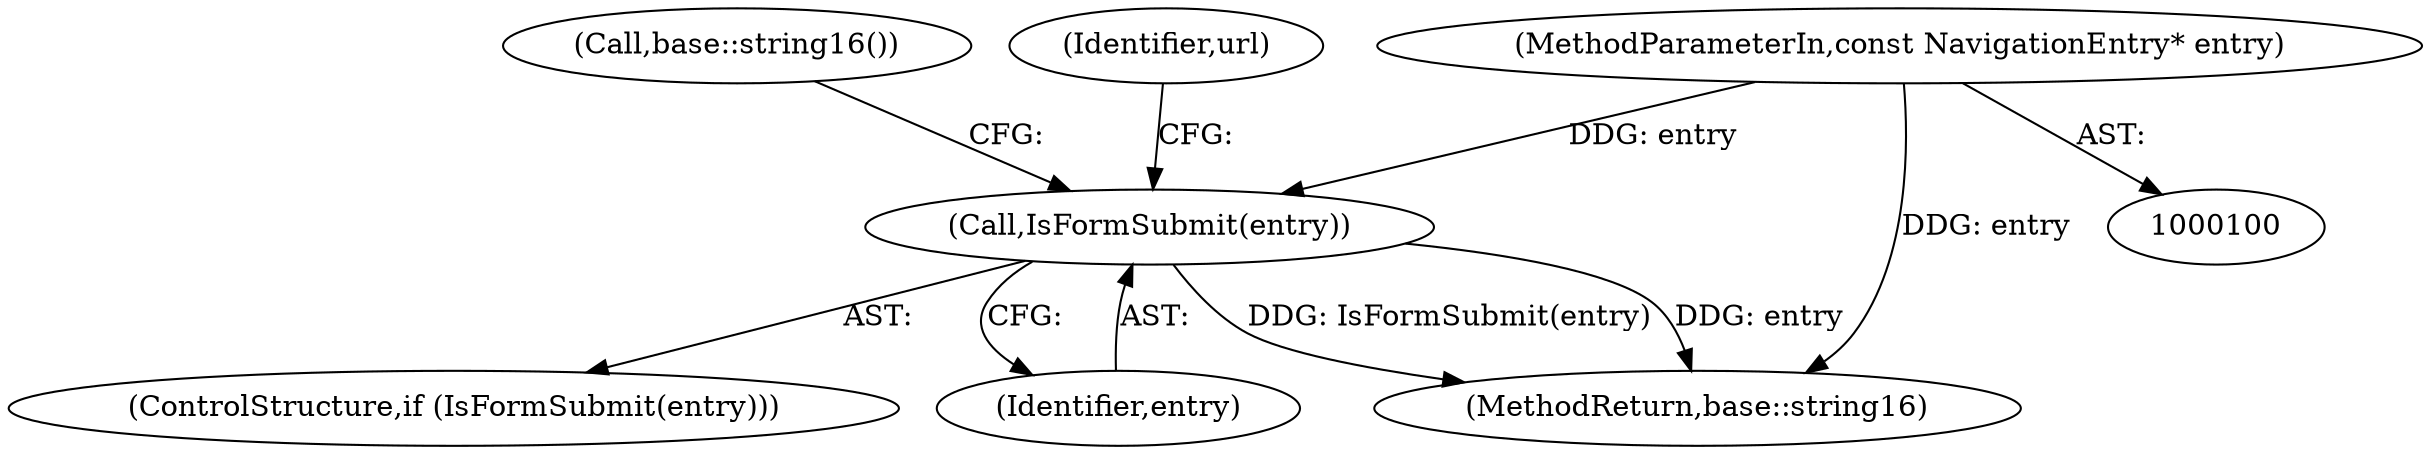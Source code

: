digraph "0_Chrome_3454ed7b88318dcd4539c6e1a50d27b0ca535686@pointer" {
"1000105" [label="(Call,IsFormSubmit(entry))"];
"1000101" [label="(MethodParameterIn,const NavigationEntry* entry)"];
"1000108" [label="(Call,base::string16())"];
"1000111" [label="(Identifier,url)"];
"1000104" [label="(ControlStructure,if (IsFormSubmit(entry)))"];
"1000106" [label="(Identifier,entry)"];
"1000105" [label="(Call,IsFormSubmit(entry))"];
"1000139" [label="(MethodReturn,base::string16)"];
"1000101" [label="(MethodParameterIn,const NavigationEntry* entry)"];
"1000105" -> "1000104"  [label="AST: "];
"1000105" -> "1000106"  [label="CFG: "];
"1000106" -> "1000105"  [label="AST: "];
"1000108" -> "1000105"  [label="CFG: "];
"1000111" -> "1000105"  [label="CFG: "];
"1000105" -> "1000139"  [label="DDG: IsFormSubmit(entry)"];
"1000105" -> "1000139"  [label="DDG: entry"];
"1000101" -> "1000105"  [label="DDG: entry"];
"1000101" -> "1000100"  [label="AST: "];
"1000101" -> "1000139"  [label="DDG: entry"];
}
